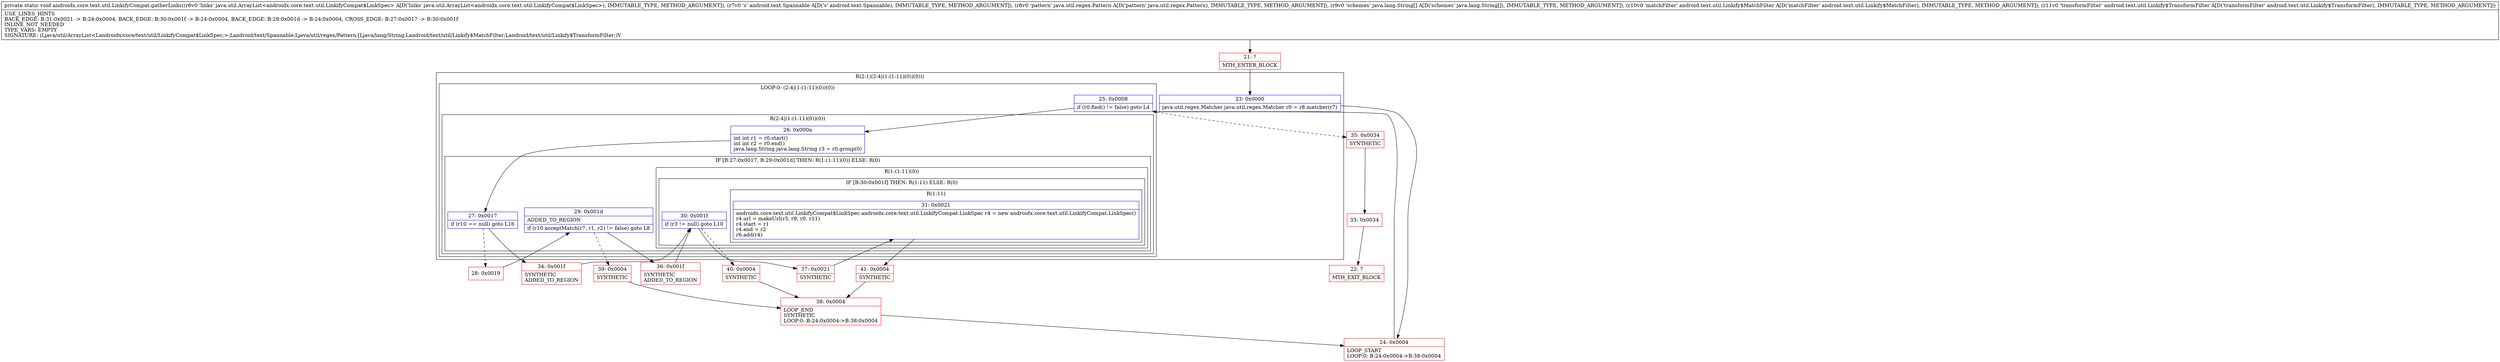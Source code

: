digraph "CFG forandroidx.core.text.util.LinkifyCompat.gatherLinks(Ljava\/util\/ArrayList;Landroid\/text\/Spannable;Ljava\/util\/regex\/Pattern;[Ljava\/lang\/String;Landroid\/text\/util\/Linkify$MatchFilter;Landroid\/text\/util\/Linkify$TransformFilter;)V" {
subgraph cluster_Region_1100138160 {
label = "R(2:1|(2:4|(1:(1:11)(0))(0)))";
node [shape=record,color=blue];
Node_23 [shape=record,label="{23\:\ 0x0000|java.util.regex.Matcher java.util.regex.Matcher r0 = r8.matcher(r7)\l}"];
subgraph cluster_LoopRegion_86326210 {
label = "LOOP:0: (2:4|(1:(1:11)(0))(0))";
node [shape=record,color=blue];
Node_25 [shape=record,label="{25\:\ 0x0008|if (r0.find() != false) goto L4\l}"];
subgraph cluster_Region_1900486057 {
label = "R(2:4|(1:(1:11)(0))(0))";
node [shape=record,color=blue];
Node_26 [shape=record,label="{26\:\ 0x000a|int int r1 = r0.start()\lint int r2 = r0.end()\ljava.lang.String java.lang.String r3 = r0.group(0)\l}"];
subgraph cluster_IfRegion_482626755 {
label = "IF [B:27:0x0017, B:29:0x001d] THEN: R(1:(1:11)(0)) ELSE: R(0)";
node [shape=record,color=blue];
Node_27 [shape=record,label="{27\:\ 0x0017|if (r10 == null) goto L16\l}"];
Node_29 [shape=record,label="{29\:\ 0x001d|ADDED_TO_REGION\l|if (r10.acceptMatch(r7, r1, r2) != false) goto L8\l}"];
subgraph cluster_Region_575690918 {
label = "R(1:(1:11)(0))";
node [shape=record,color=blue];
subgraph cluster_IfRegion_806588338 {
label = "IF [B:30:0x001f] THEN: R(1:11) ELSE: R(0)";
node [shape=record,color=blue];
Node_30 [shape=record,label="{30\:\ 0x001f|if (r3 != null) goto L10\l}"];
subgraph cluster_Region_1261745235 {
label = "R(1:11)";
node [shape=record,color=blue];
Node_31 [shape=record,label="{31\:\ 0x0021|androidx.core.text.util.LinkifyCompat$LinkSpec androidx.core.text.util.LinkifyCompat.LinkSpec r4 = new androidx.core.text.util.LinkifyCompat.LinkSpec()\lr4.url = makeUrl(r3, r9, r0, r11)\lr4.start = r1\lr4.end = r2\lr6.add(r4)\l}"];
}
subgraph cluster_Region_829766902 {
label = "R(0)";
node [shape=record,color=blue];
}
}
}
subgraph cluster_Region_2021753370 {
label = "R(0)";
node [shape=record,color=blue];
}
}
}
}
}
Node_21 [shape=record,color=red,label="{21\:\ ?|MTH_ENTER_BLOCK\l}"];
Node_24 [shape=record,color=red,label="{24\:\ 0x0004|LOOP_START\lLOOP:0: B:24:0x0004\-\>B:38:0x0004\l}"];
Node_28 [shape=record,color=red,label="{28\:\ 0x0019}"];
Node_36 [shape=record,color=red,label="{36\:\ 0x001f|SYNTHETIC\lADDED_TO_REGION\l}"];
Node_37 [shape=record,color=red,label="{37\:\ 0x0021|SYNTHETIC\l}"];
Node_41 [shape=record,color=red,label="{41\:\ 0x0004|SYNTHETIC\l}"];
Node_38 [shape=record,color=red,label="{38\:\ 0x0004|LOOP_END\lSYNTHETIC\lLOOP:0: B:24:0x0004\-\>B:38:0x0004\l}"];
Node_40 [shape=record,color=red,label="{40\:\ 0x0004|SYNTHETIC\l}"];
Node_39 [shape=record,color=red,label="{39\:\ 0x0004|SYNTHETIC\l}"];
Node_34 [shape=record,color=red,label="{34\:\ 0x001f|SYNTHETIC\lADDED_TO_REGION\l}"];
Node_35 [shape=record,color=red,label="{35\:\ 0x0034|SYNTHETIC\l}"];
Node_33 [shape=record,color=red,label="{33\:\ 0x0034}"];
Node_22 [shape=record,color=red,label="{22\:\ ?|MTH_EXIT_BLOCK\l}"];
MethodNode[shape=record,label="{private static void androidx.core.text.util.LinkifyCompat.gatherLinks((r6v0 'links' java.util.ArrayList\<androidx.core.text.util.LinkifyCompat$LinkSpec\> A[D('links' java.util.ArrayList\<androidx.core.text.util.LinkifyCompat$LinkSpec\>), IMMUTABLE_TYPE, METHOD_ARGUMENT]), (r7v0 's' android.text.Spannable A[D('s' android.text.Spannable), IMMUTABLE_TYPE, METHOD_ARGUMENT]), (r8v0 'pattern' java.util.regex.Pattern A[D('pattern' java.util.regex.Pattern), IMMUTABLE_TYPE, METHOD_ARGUMENT]), (r9v0 'schemes' java.lang.String[] A[D('schemes' java.lang.String[]), IMMUTABLE_TYPE, METHOD_ARGUMENT]), (r10v0 'matchFilter' android.text.util.Linkify$MatchFilter A[D('matchFilter' android.text.util.Linkify$MatchFilter), IMMUTABLE_TYPE, METHOD_ARGUMENT]), (r11v0 'transformFilter' android.text.util.Linkify$TransformFilter A[D('transformFilter' android.text.util.Linkify$TransformFilter), IMMUTABLE_TYPE, METHOD_ARGUMENT]))  | USE_LINES_HINTS\lBACK_EDGE: B:31:0x0021 \-\> B:24:0x0004, BACK_EDGE: B:30:0x001f \-\> B:24:0x0004, BACK_EDGE: B:29:0x001d \-\> B:24:0x0004, CROSS_EDGE: B:27:0x0017 \-\> B:30:0x001f\lINLINE_NOT_NEEDED\lTYPE_VARS: EMPTY\lSIGNATURE: (Ljava\/util\/ArrayList\<Landroidx\/core\/text\/util\/LinkifyCompat$LinkSpec;\>;Landroid\/text\/Spannable;Ljava\/util\/regex\/Pattern;[Ljava\/lang\/String;Landroid\/text\/util\/Linkify$MatchFilter;Landroid\/text\/util\/Linkify$TransformFilter;)V\l}"];
MethodNode -> Node_21;Node_23 -> Node_24;
Node_25 -> Node_26;
Node_25 -> Node_35[style=dashed];
Node_26 -> Node_27;
Node_27 -> Node_28[style=dashed];
Node_27 -> Node_34;
Node_29 -> Node_36;
Node_29 -> Node_39[style=dashed];
Node_30 -> Node_37;
Node_30 -> Node_40[style=dashed];
Node_31 -> Node_41;
Node_21 -> Node_23;
Node_24 -> Node_25;
Node_28 -> Node_29;
Node_36 -> Node_30;
Node_37 -> Node_31;
Node_41 -> Node_38;
Node_38 -> Node_24;
Node_40 -> Node_38;
Node_39 -> Node_38;
Node_34 -> Node_30;
Node_35 -> Node_33;
Node_33 -> Node_22;
}

